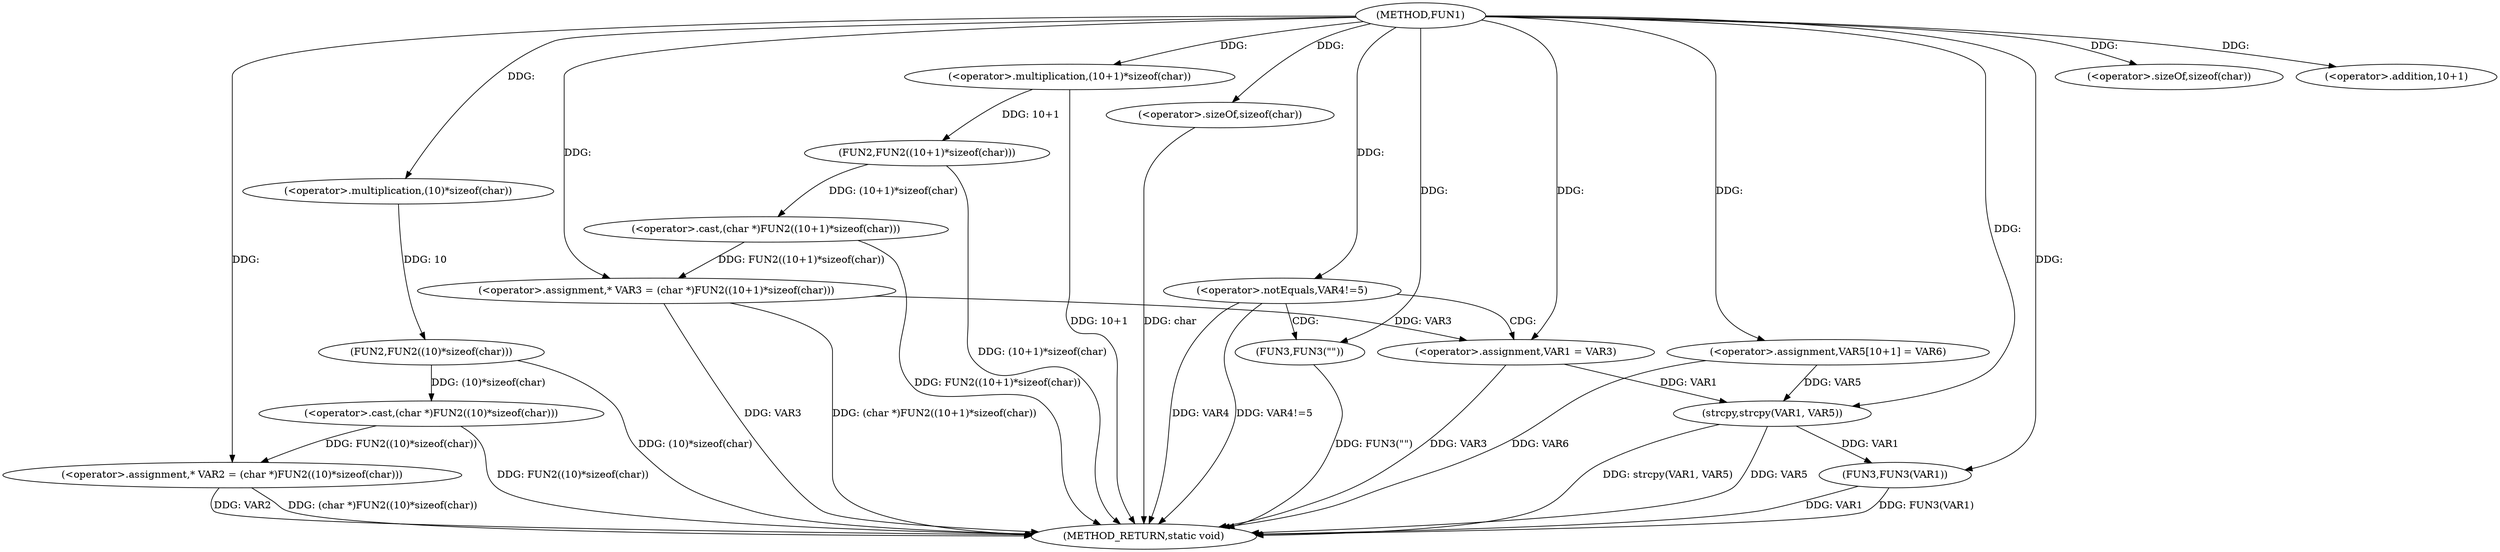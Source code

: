 digraph FUN1 {  
"1000100" [label = "(METHOD,FUN1)" ]
"1000147" [label = "(METHOD_RETURN,static void)" ]
"1000104" [label = "(<operator>.assignment,* VAR2 = (char *)FUN2((10)*sizeof(char)))" ]
"1000106" [label = "(<operator>.cast,(char *)FUN2((10)*sizeof(char)))" ]
"1000108" [label = "(FUN2,FUN2((10)*sizeof(char)))" ]
"1000109" [label = "(<operator>.multiplication,(10)*sizeof(char))" ]
"1000111" [label = "(<operator>.sizeOf,sizeof(char))" ]
"1000114" [label = "(<operator>.assignment,* VAR3 = (char *)FUN2((10+1)*sizeof(char)))" ]
"1000116" [label = "(<operator>.cast,(char *)FUN2((10+1)*sizeof(char)))" ]
"1000118" [label = "(FUN2,FUN2((10+1)*sizeof(char)))" ]
"1000119" [label = "(<operator>.multiplication,(10+1)*sizeof(char))" ]
"1000120" [label = "(<operator>.addition,10+1)" ]
"1000123" [label = "(<operator>.sizeOf,sizeof(char))" ]
"1000126" [label = "(<operator>.notEquals,VAR4!=5)" ]
"1000130" [label = "(FUN3,FUN3(\"\"))" ]
"1000134" [label = "(<operator>.assignment,VAR1 = VAR3)" ]
"1000139" [label = "(<operator>.assignment,VAR5[10+1] = VAR6)" ]
"1000142" [label = "(strcpy,strcpy(VAR1, VAR5))" ]
"1000145" [label = "(FUN3,FUN3(VAR1))" ]
  "1000142" -> "1000147"  [ label = "DDG: strcpy(VAR1, VAR5)"] 
  "1000106" -> "1000147"  [ label = "DDG: FUN2((10)*sizeof(char))"] 
  "1000104" -> "1000147"  [ label = "DDG: VAR2"] 
  "1000114" -> "1000147"  [ label = "DDG: VAR3"] 
  "1000126" -> "1000147"  [ label = "DDG: VAR4"] 
  "1000116" -> "1000147"  [ label = "DDG: FUN2((10+1)*sizeof(char))"] 
  "1000119" -> "1000147"  [ label = "DDG: 10+1"] 
  "1000118" -> "1000147"  [ label = "DDG: (10+1)*sizeof(char)"] 
  "1000145" -> "1000147"  [ label = "DDG: VAR1"] 
  "1000114" -> "1000147"  [ label = "DDG: (char *)FUN2((10+1)*sizeof(char))"] 
  "1000123" -> "1000147"  [ label = "DDG: char"] 
  "1000130" -> "1000147"  [ label = "DDG: FUN3(\"\")"] 
  "1000126" -> "1000147"  [ label = "DDG: VAR4!=5"] 
  "1000139" -> "1000147"  [ label = "DDG: VAR6"] 
  "1000142" -> "1000147"  [ label = "DDG: VAR5"] 
  "1000134" -> "1000147"  [ label = "DDG: VAR3"] 
  "1000145" -> "1000147"  [ label = "DDG: FUN3(VAR1)"] 
  "1000104" -> "1000147"  [ label = "DDG: (char *)FUN2((10)*sizeof(char))"] 
  "1000108" -> "1000147"  [ label = "DDG: (10)*sizeof(char)"] 
  "1000106" -> "1000104"  [ label = "DDG: FUN2((10)*sizeof(char))"] 
  "1000100" -> "1000104"  [ label = "DDG: "] 
  "1000108" -> "1000106"  [ label = "DDG: (10)*sizeof(char)"] 
  "1000109" -> "1000108"  [ label = "DDG: 10"] 
  "1000100" -> "1000109"  [ label = "DDG: "] 
  "1000100" -> "1000111"  [ label = "DDG: "] 
  "1000116" -> "1000114"  [ label = "DDG: FUN2((10+1)*sizeof(char))"] 
  "1000100" -> "1000114"  [ label = "DDG: "] 
  "1000118" -> "1000116"  [ label = "DDG: (10+1)*sizeof(char)"] 
  "1000119" -> "1000118"  [ label = "DDG: 10+1"] 
  "1000100" -> "1000119"  [ label = "DDG: "] 
  "1000100" -> "1000120"  [ label = "DDG: "] 
  "1000100" -> "1000123"  [ label = "DDG: "] 
  "1000100" -> "1000126"  [ label = "DDG: "] 
  "1000100" -> "1000130"  [ label = "DDG: "] 
  "1000114" -> "1000134"  [ label = "DDG: VAR3"] 
  "1000100" -> "1000134"  [ label = "DDG: "] 
  "1000100" -> "1000139"  [ label = "DDG: "] 
  "1000134" -> "1000142"  [ label = "DDG: VAR1"] 
  "1000100" -> "1000142"  [ label = "DDG: "] 
  "1000139" -> "1000142"  [ label = "DDG: VAR5"] 
  "1000142" -> "1000145"  [ label = "DDG: VAR1"] 
  "1000100" -> "1000145"  [ label = "DDG: "] 
  "1000126" -> "1000130"  [ label = "CDG: "] 
  "1000126" -> "1000134"  [ label = "CDG: "] 
}
